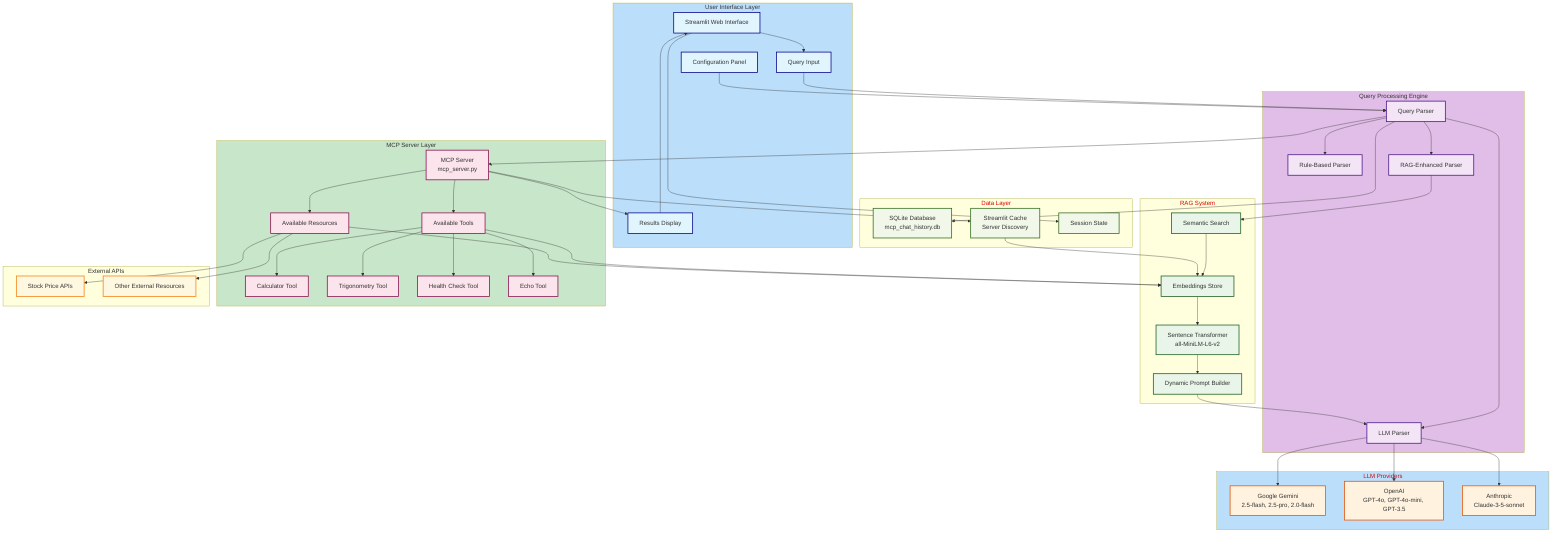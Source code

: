 flowchart TB
 subgraph subGraph0["User Interface Layer"]
        UI["Streamlit Web Interface"]
        QI["Query Input"]
        CONFIG["Configuration Panel"]
        RESULTS["Results Display"]
  end
 subgraph subGraph1["Query Processing Engine"]
        QP["Query Parser"]
        RBP["Rule-Based Parser"]
        LLP["LLM Parser"]
        RAGP["RAG-Enhanced Parser"]
  end
 subgraph subGraph2["RAG System"]
        ST["Sentence Transformer<br>all-MiniLM-L6-v2"]
        EMB["Embeddings Store"]
        SS["Semantic Search"]
        DP["Dynamic Prompt Builder"]
  end
 subgraph subGraph3["LLM Providers"]
        GOOGLE["Google Gemini<br>2.5-flash, 2.5-pro, 2.0-flash"]
        OPENAI["OpenAI<br>GPT-4o, GPT-4o-mini, GPT-3.5"]
        ANTHROPIC["Anthropic<br>Claude-3-5-sonnet"]
  end
 subgraph subGraph4["MCP Server Layer"]
        MCP["MCP Server<br>mcp_server.py"]
        TOOLS["Available Tools"]
        CALC["Calculator Tool"]
        TRIG["Trigonometry Tool"]
        RESOURCES["Available Resources"]
        HEALTH["Health Check Tool"]
        ECHO["Echo Tool"]
  end
 subgraph subGraph5["Data Layer"]
        SQLITE["SQLite Database<br>mcp_chat_history.db"]
        CACHE["Streamlit Cache<br>Server Discovery"]
        SESSION["Session State"]
  end
 subgraph subGraph6["External APIs"]
        STOCK["Stock Price APIs"]
        EXTERNAL["Other External Resources"]
  end

    UI --> QI & SESSION
    QI --> QP
    CONFIG --> QP
    QP --> RBP & LLP & RAGP & MCP & SQLITE
    RAGP --> SS
    SS --> EMB
    EMB --> ST
    ST --> DP
    DP --> LLP
    LLP --> GOOGLE & OPENAI & ANTHROPIC
    MCP --> TOOLS & RESOURCES & CACHE & RESULTS
    TOOLS --> CALC & TRIG & HEALTH & ECHO & EMB
    RESOURCES --> STOCK & EXTERNAL & EMB
    RESULTS --> UI
    CACHE --> EMB

     UI:::userLayer
     QI:::userLayer
     CONFIG:::userLayer
     RESULTS:::userLayer
     QP:::processLayer
     RBP:::processLayer
     LLP:::processLayer
     RAGP:::processLayer
     ST:::ragLayer
     EMB:::ragLayer
     SS:::ragLayer
     DP:::ragLayer
     GOOGLE:::llmLayer
     OPENAI:::llmLayer
     ANTHROPIC:::llmLayer
     MCP:::mcpLayer
     TOOLS:::mcpLayer
     CALC:::mcpLayer
     TRIG:::mcpLayer
     HEALTH:::mcpLayer
     ECHO:::mcpLayer
     RESOURCES:::mcpLayer
     SQLITE:::dataLayer
     CACHE:::dataLayer
     SESSION:::dataLayer
     STOCK:::externalLayer
     EXTERNAL:::externalLayer

    classDef userLayer fill:#e1f5fe,stroke:#00008B,stroke-width:2px
    classDef processLayer fill:#f3e5f5,stroke:#4a148c,stroke-width:2px
    classDef ragLayer fill:#e8f5e8,stroke:#1b5e20,stroke-width:2px
    classDef llmLayer fill:#fff3e0,stroke:#e65100,stroke-width:2px
    classDef mcpLayer fill:#fce4ec,stroke:#880e4f,stroke-width:2px
    classDef dataLayer fill:#f1f8e9,stroke:#33691e,stroke-width:2px
    classDef externalLayer fill:#fff8e1,stroke:#f57f17,stroke-width:2px

    style subGraph5 color:#D50000
    style subGraph0 fill:#BBDEFB
    style subGraph2 color:#D50000
    style subGraph1 fill:#E1BEE7
    style subGraph3 color:#D50000,fill:#BBDEFB
    style subGraph4 fill:#C8E6C9